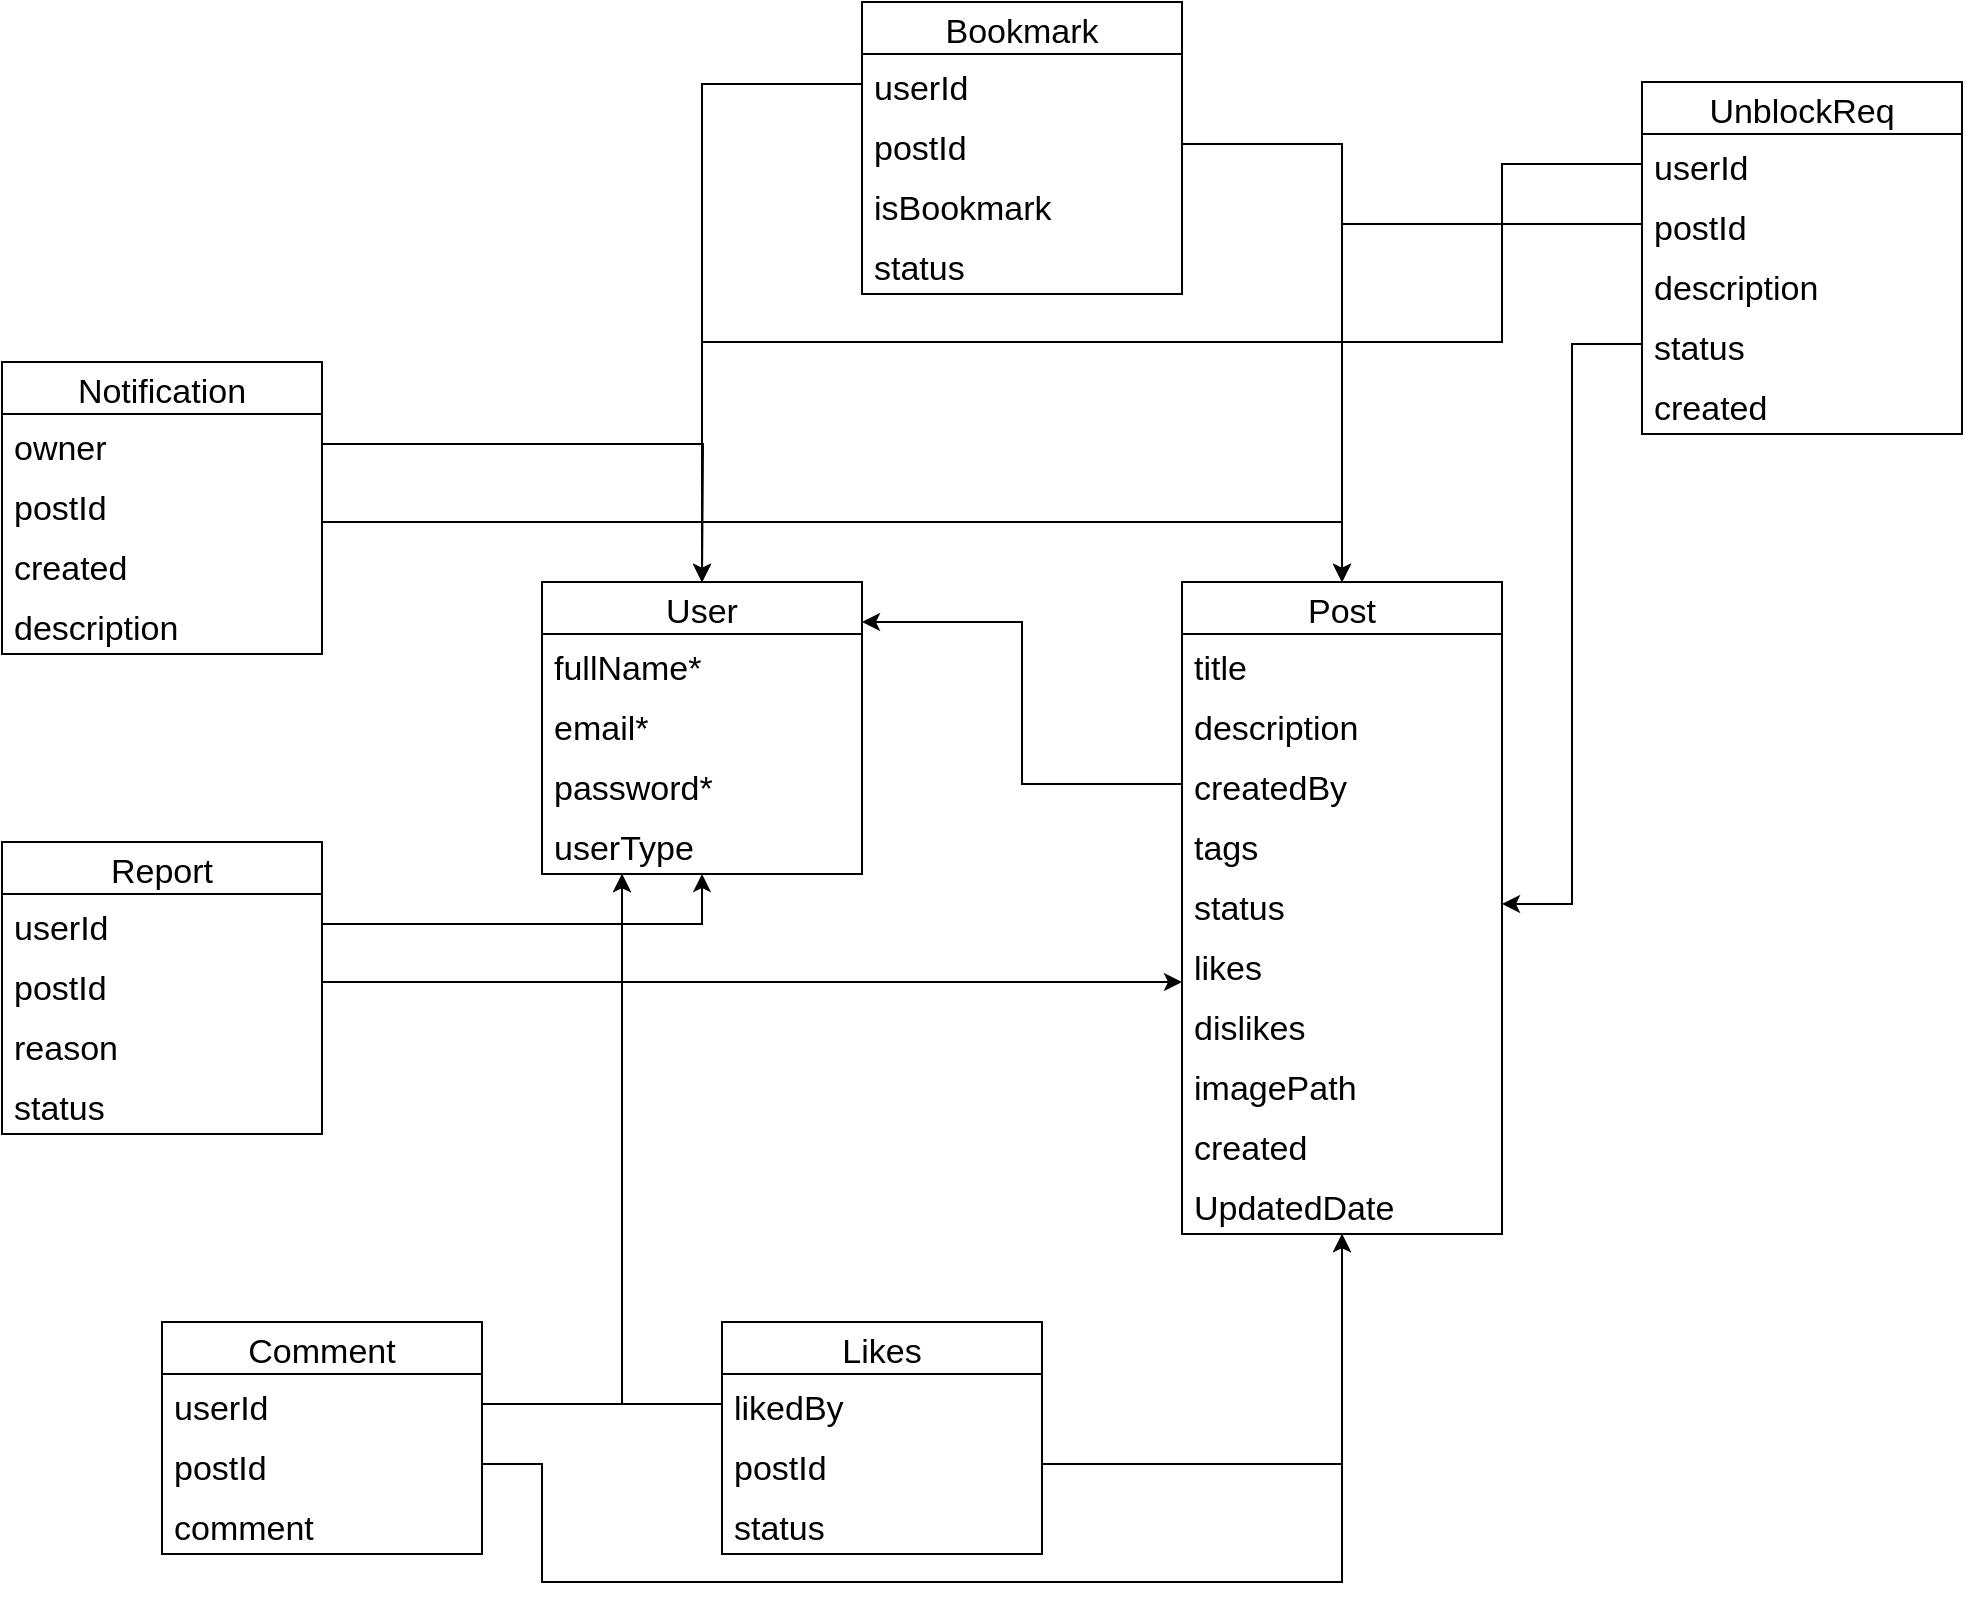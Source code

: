<mxfile version="20.3.7" type="github"><diagram id="52s8AN84R0uUSBEwDvfP" name="Page-1"><mxGraphModel dx="2668" dy="1995" grid="1" gridSize="10" guides="1" tooltips="1" connect="1" arrows="1" fold="1" page="1" pageScale="1" pageWidth="850" pageHeight="1100" math="0" shadow="0"><root><mxCell id="0"/><mxCell id="1" parent="0"/><mxCell id="osfPduRMmcE8akDcgnBF-1" value="User" style="swimlane;fontStyle=0;childLayout=stackLayout;horizontal=1;startSize=26;horizontalStack=0;resizeParent=1;resizeParentMax=0;resizeLast=0;collapsible=1;marginBottom=0;align=center;fontSize=17;strokeWidth=1;" vertex="1" parent="1"><mxGeometry x="-192" y="-122" width="160" height="146" as="geometry"/></mxCell><mxCell id="osfPduRMmcE8akDcgnBF-2" value="fullName*" style="text;strokeColor=none;fillColor=none;spacingLeft=4;spacingRight=4;overflow=hidden;rotatable=0;points=[[0,0.5],[1,0.5]];portConstraint=eastwest;fontSize=17;strokeWidth=1;" vertex="1" parent="osfPduRMmcE8akDcgnBF-1"><mxGeometry y="26" width="160" height="30" as="geometry"/></mxCell><mxCell id="osfPduRMmcE8akDcgnBF-3" value="email*" style="text;strokeColor=none;fillColor=none;spacingLeft=4;spacingRight=4;overflow=hidden;rotatable=0;points=[[0,0.5],[1,0.5]];portConstraint=eastwest;fontSize=17;strokeWidth=1;" vertex="1" parent="osfPduRMmcE8akDcgnBF-1"><mxGeometry y="56" width="160" height="30" as="geometry"/></mxCell><mxCell id="osfPduRMmcE8akDcgnBF-4" value="password*" style="text;strokeColor=none;fillColor=none;spacingLeft=4;spacingRight=4;overflow=hidden;rotatable=0;points=[[0,0.5],[1,0.5]];portConstraint=eastwest;fontSize=17;strokeWidth=1;" vertex="1" parent="osfPduRMmcE8akDcgnBF-1"><mxGeometry y="86" width="160" height="30" as="geometry"/></mxCell><mxCell id="osfPduRMmcE8akDcgnBF-6" value="userType" style="text;strokeColor=none;fillColor=none;spacingLeft=4;spacingRight=4;overflow=hidden;rotatable=0;points=[[0,0.5],[1,0.5]];portConstraint=eastwest;fontSize=17;strokeWidth=1;" vertex="1" parent="osfPduRMmcE8akDcgnBF-1"><mxGeometry y="116" width="160" height="30" as="geometry"/></mxCell><mxCell id="osfPduRMmcE8akDcgnBF-7" value="Post" style="swimlane;fontStyle=0;childLayout=stackLayout;horizontal=1;startSize=26;horizontalStack=0;resizeParent=1;resizeParentMax=0;resizeLast=0;collapsible=1;marginBottom=0;align=center;fontSize=17;strokeWidth=1;labelBackgroundColor=none;" vertex="1" parent="1"><mxGeometry x="128" y="-122" width="160" height="326" as="geometry"/></mxCell><mxCell id="osfPduRMmcE8akDcgnBF-8" value="title" style="text;strokeColor=none;fillColor=none;spacingLeft=4;spacingRight=4;overflow=hidden;rotatable=0;points=[[0,0.5],[1,0.5]];portConstraint=eastwest;fontSize=17;strokeWidth=1;" vertex="1" parent="osfPduRMmcE8akDcgnBF-7"><mxGeometry y="26" width="160" height="30" as="geometry"/></mxCell><mxCell id="osfPduRMmcE8akDcgnBF-9" value="description" style="text;strokeColor=none;fillColor=none;spacingLeft=4;spacingRight=4;overflow=hidden;rotatable=0;points=[[0,0.5],[1,0.5]];portConstraint=eastwest;fontSize=17;strokeWidth=1;" vertex="1" parent="osfPduRMmcE8akDcgnBF-7"><mxGeometry y="56" width="160" height="30" as="geometry"/></mxCell><mxCell id="GVP5ECuz18ix5Qx2PCHj-8" value="createdBy" style="text;strokeColor=none;fillColor=none;spacingLeft=4;spacingRight=4;overflow=hidden;rotatable=0;points=[[0,0.5],[1,0.5]];portConstraint=eastwest;fontSize=17;strokeWidth=1;" vertex="1" parent="osfPduRMmcE8akDcgnBF-7"><mxGeometry y="86" width="160" height="30" as="geometry"/></mxCell><mxCell id="osfPduRMmcE8akDcgnBF-11" value="tags" style="text;strokeColor=none;fillColor=none;spacingLeft=4;spacingRight=4;overflow=hidden;rotatable=0;points=[[0,0.5],[1,0.5]];portConstraint=eastwest;fontSize=17;strokeWidth=1;" vertex="1" parent="osfPduRMmcE8akDcgnBF-7"><mxGeometry y="116" width="160" height="30" as="geometry"/></mxCell><mxCell id="osfPduRMmcE8akDcgnBF-12" value="status" style="text;strokeColor=none;fillColor=none;spacingLeft=4;spacingRight=4;overflow=hidden;rotatable=0;points=[[0,0.5],[1,0.5]];portConstraint=eastwest;fontSize=17;strokeWidth=1;" vertex="1" parent="osfPduRMmcE8akDcgnBF-7"><mxGeometry y="146" width="160" height="30" as="geometry"/></mxCell><mxCell id="osfPduRMmcE8akDcgnBF-13" value="likes" style="text;strokeColor=none;fillColor=none;spacingLeft=4;spacingRight=4;overflow=hidden;rotatable=0;points=[[0,0.5],[1,0.5]];portConstraint=eastwest;fontSize=17;strokeWidth=1;" vertex="1" parent="osfPduRMmcE8akDcgnBF-7"><mxGeometry y="176" width="160" height="30" as="geometry"/></mxCell><mxCell id="osfPduRMmcE8akDcgnBF-14" value="dislikes" style="text;strokeColor=none;fillColor=none;spacingLeft=4;spacingRight=4;overflow=hidden;rotatable=0;points=[[0,0.5],[1,0.5]];portConstraint=eastwest;fontSize=17;strokeWidth=1;" vertex="1" parent="osfPduRMmcE8akDcgnBF-7"><mxGeometry y="206" width="160" height="30" as="geometry"/></mxCell><mxCell id="osfPduRMmcE8akDcgnBF-15" value="imagePath" style="text;strokeColor=none;fillColor=none;spacingLeft=4;spacingRight=4;overflow=hidden;rotatable=0;points=[[0,0.5],[1,0.5]];portConstraint=eastwest;fontSize=17;strokeWidth=1;" vertex="1" parent="osfPduRMmcE8akDcgnBF-7"><mxGeometry y="236" width="160" height="30" as="geometry"/></mxCell><mxCell id="osfPduRMmcE8akDcgnBF-18" value="created" style="text;strokeColor=none;fillColor=none;spacingLeft=4;spacingRight=4;overflow=hidden;rotatable=0;points=[[0,0.5],[1,0.5]];portConstraint=eastwest;fontSize=17;strokeWidth=1;" vertex="1" parent="osfPduRMmcE8akDcgnBF-7"><mxGeometry y="266" width="160" height="30" as="geometry"/></mxCell><mxCell id="osfPduRMmcE8akDcgnBF-17" value="UpdatedDate" style="text;strokeColor=none;fillColor=none;spacingLeft=4;spacingRight=4;overflow=hidden;rotatable=0;points=[[0,0.5],[1,0.5]];portConstraint=eastwest;fontSize=17;strokeWidth=1;" vertex="1" parent="osfPduRMmcE8akDcgnBF-7"><mxGeometry y="296" width="160" height="30" as="geometry"/></mxCell><mxCell id="osfPduRMmcE8akDcgnBF-20" value="Likes" style="swimlane;fontStyle=0;childLayout=stackLayout;horizontal=1;startSize=26;horizontalStack=0;resizeParent=1;resizeParentMax=0;resizeLast=0;collapsible=1;marginBottom=0;align=center;fontSize=17;strokeWidth=1;" vertex="1" parent="1"><mxGeometry x="-102" y="248" width="160" height="116" as="geometry"/></mxCell><mxCell id="osfPduRMmcE8akDcgnBF-21" value="likedBy" style="text;strokeColor=none;fillColor=none;spacingLeft=4;spacingRight=4;overflow=hidden;rotatable=0;points=[[0,0.5],[1,0.5]];portConstraint=eastwest;fontSize=17;strokeWidth=1;" vertex="1" parent="osfPduRMmcE8akDcgnBF-20"><mxGeometry y="26" width="160" height="30" as="geometry"/></mxCell><mxCell id="osfPduRMmcE8akDcgnBF-22" value="postId" style="text;strokeColor=none;fillColor=none;spacingLeft=4;spacingRight=4;overflow=hidden;rotatable=0;points=[[0,0.5],[1,0.5]];portConstraint=eastwest;fontSize=17;strokeWidth=1;" vertex="1" parent="osfPduRMmcE8akDcgnBF-20"><mxGeometry y="56" width="160" height="30" as="geometry"/></mxCell><mxCell id="osfPduRMmcE8akDcgnBF-23" value="status" style="text;strokeColor=none;fillColor=none;spacingLeft=4;spacingRight=4;overflow=hidden;rotatable=0;points=[[0,0.5],[1,0.5]];portConstraint=eastwest;fontSize=17;strokeWidth=1;" vertex="1" parent="osfPduRMmcE8akDcgnBF-20"><mxGeometry y="86" width="160" height="30" as="geometry"/></mxCell><mxCell id="GVP5ECuz18ix5Qx2PCHj-1" value="Comment" style="swimlane;fontStyle=0;childLayout=stackLayout;horizontal=1;startSize=26;horizontalStack=0;resizeParent=1;resizeParentMax=0;resizeLast=0;collapsible=1;marginBottom=0;align=center;fontSize=17;strokeWidth=1;" vertex="1" parent="1"><mxGeometry x="-382" y="248" width="160" height="116" as="geometry"/></mxCell><mxCell id="GVP5ECuz18ix5Qx2PCHj-2" value="userId" style="text;strokeColor=none;fillColor=none;spacingLeft=4;spacingRight=4;overflow=hidden;rotatable=0;points=[[0,0.5],[1,0.5]];portConstraint=eastwest;fontSize=17;strokeWidth=1;" vertex="1" parent="GVP5ECuz18ix5Qx2PCHj-1"><mxGeometry y="26" width="160" height="30" as="geometry"/></mxCell><mxCell id="GVP5ECuz18ix5Qx2PCHj-3" value="postId" style="text;strokeColor=none;fillColor=none;spacingLeft=4;spacingRight=4;overflow=hidden;rotatable=0;points=[[0,0.5],[1,0.5]];portConstraint=eastwest;fontSize=17;strokeWidth=1;" vertex="1" parent="GVP5ECuz18ix5Qx2PCHj-1"><mxGeometry y="56" width="160" height="30" as="geometry"/></mxCell><mxCell id="GVP5ECuz18ix5Qx2PCHj-4" value="comment" style="text;strokeColor=none;fillColor=none;spacingLeft=4;spacingRight=4;overflow=hidden;rotatable=0;points=[[0,0.5],[1,0.5]];portConstraint=eastwest;fontSize=17;strokeWidth=1;" vertex="1" parent="GVP5ECuz18ix5Qx2PCHj-1"><mxGeometry y="86" width="160" height="30" as="geometry"/></mxCell><mxCell id="GVP5ECuz18ix5Qx2PCHj-10" style="edgeStyle=orthogonalEdgeStyle;rounded=0;orthogonalLoop=1;jettySize=auto;html=1;exitX=0;exitY=0.5;exitDx=0;exitDy=0;entryX=1;entryY=0.137;entryDx=0;entryDy=0;entryPerimeter=0;strokeWidth=1;fontSize=17;" edge="1" parent="1" source="GVP5ECuz18ix5Qx2PCHj-8" target="osfPduRMmcE8akDcgnBF-1"><mxGeometry relative="1" as="geometry"/></mxCell><mxCell id="GVP5ECuz18ix5Qx2PCHj-11" style="edgeStyle=orthogonalEdgeStyle;rounded=0;orthogonalLoop=1;jettySize=auto;html=1;exitX=1;exitY=0.5;exitDx=0;exitDy=0;strokeWidth=1;fontSize=17;" edge="1" parent="1" source="GVP5ECuz18ix5Qx2PCHj-2" target="osfPduRMmcE8akDcgnBF-1"><mxGeometry relative="1" as="geometry"><Array as="points"><mxPoint x="-152" y="289"/></Array></mxGeometry></mxCell><mxCell id="GVP5ECuz18ix5Qx2PCHj-12" style="edgeStyle=orthogonalEdgeStyle;rounded=0;orthogonalLoop=1;jettySize=auto;html=1;exitX=1;exitY=0.5;exitDx=0;exitDy=0;strokeWidth=1;fontSize=17;" edge="1" parent="1" source="GVP5ECuz18ix5Qx2PCHj-3" target="osfPduRMmcE8akDcgnBF-7"><mxGeometry relative="1" as="geometry"><Array as="points"><mxPoint x="-192" y="319"/><mxPoint x="-192" y="378"/><mxPoint x="208" y="378"/></Array></mxGeometry></mxCell><mxCell id="GVP5ECuz18ix5Qx2PCHj-13" style="edgeStyle=orthogonalEdgeStyle;rounded=0;orthogonalLoop=1;jettySize=auto;html=1;strokeWidth=1;fontSize=17;" edge="1" parent="1" source="osfPduRMmcE8akDcgnBF-21" target="osfPduRMmcE8akDcgnBF-1"><mxGeometry relative="1" as="geometry"><Array as="points"><mxPoint x="-152" y="289"/></Array></mxGeometry></mxCell><mxCell id="GVP5ECuz18ix5Qx2PCHj-14" style="edgeStyle=orthogonalEdgeStyle;rounded=0;orthogonalLoop=1;jettySize=auto;html=1;exitX=1;exitY=0.5;exitDx=0;exitDy=0;strokeWidth=1;fontSize=17;" edge="1" parent="1" source="osfPduRMmcE8akDcgnBF-22" target="osfPduRMmcE8akDcgnBF-7"><mxGeometry relative="1" as="geometry"/></mxCell><mxCell id="GVP5ECuz18ix5Qx2PCHj-15" value="Bookmark" style="swimlane;fontStyle=0;childLayout=stackLayout;horizontal=1;startSize=26;horizontalStack=0;resizeParent=1;resizeParentMax=0;resizeLast=0;collapsible=1;marginBottom=0;align=center;fontSize=17;strokeWidth=1;" vertex="1" parent="1"><mxGeometry x="-32" y="-412" width="160" height="146" as="geometry"/></mxCell><mxCell id="GVP5ECuz18ix5Qx2PCHj-16" value="userId" style="text;strokeColor=none;fillColor=none;spacingLeft=4;spacingRight=4;overflow=hidden;rotatable=0;points=[[0,0.5],[1,0.5]];portConstraint=eastwest;fontSize=17;strokeWidth=1;" vertex="1" parent="GVP5ECuz18ix5Qx2PCHj-15"><mxGeometry y="26" width="160" height="30" as="geometry"/></mxCell><mxCell id="GVP5ECuz18ix5Qx2PCHj-17" value="postId" style="text;strokeColor=none;fillColor=none;spacingLeft=4;spacingRight=4;overflow=hidden;rotatable=0;points=[[0,0.5],[1,0.5]];portConstraint=eastwest;fontSize=17;strokeWidth=1;" vertex="1" parent="GVP5ECuz18ix5Qx2PCHj-15"><mxGeometry y="56" width="160" height="30" as="geometry"/></mxCell><mxCell id="GVP5ECuz18ix5Qx2PCHj-18" value="isBookmark" style="text;strokeColor=none;fillColor=none;spacingLeft=4;spacingRight=4;overflow=hidden;rotatable=0;points=[[0,0.5],[1,0.5]];portConstraint=eastwest;fontSize=17;strokeWidth=1;" vertex="1" parent="GVP5ECuz18ix5Qx2PCHj-15"><mxGeometry y="86" width="160" height="30" as="geometry"/></mxCell><mxCell id="GVP5ECuz18ix5Qx2PCHj-19" value="status" style="text;strokeColor=none;fillColor=none;spacingLeft=4;spacingRight=4;overflow=hidden;rotatable=0;points=[[0,0.5],[1,0.5]];portConstraint=eastwest;fontSize=17;strokeWidth=1;" vertex="1" parent="GVP5ECuz18ix5Qx2PCHj-15"><mxGeometry y="116" width="160" height="30" as="geometry"/></mxCell><mxCell id="GVP5ECuz18ix5Qx2PCHj-20" style="edgeStyle=orthogonalEdgeStyle;rounded=0;orthogonalLoop=1;jettySize=auto;html=1;exitX=1;exitY=0.5;exitDx=0;exitDy=0;strokeWidth=1;fontSize=17;" edge="1" parent="1" source="GVP5ECuz18ix5Qx2PCHj-17" target="osfPduRMmcE8akDcgnBF-7"><mxGeometry relative="1" as="geometry"/></mxCell><mxCell id="GVP5ECuz18ix5Qx2PCHj-21" style="edgeStyle=orthogonalEdgeStyle;rounded=0;orthogonalLoop=1;jettySize=auto;html=1;exitX=0;exitY=0.5;exitDx=0;exitDy=0;strokeWidth=1;fontSize=17;" edge="1" parent="1" source="GVP5ECuz18ix5Qx2PCHj-16" target="osfPduRMmcE8akDcgnBF-1"><mxGeometry relative="1" as="geometry"/></mxCell><mxCell id="GVP5ECuz18ix5Qx2PCHj-29" value="Notification" style="swimlane;fontStyle=0;childLayout=stackLayout;horizontal=1;startSize=26;horizontalStack=0;resizeParent=1;resizeParentMax=0;resizeLast=0;collapsible=1;marginBottom=0;align=center;fontSize=17;strokeWidth=1;" vertex="1" parent="1"><mxGeometry x="-462" y="-232" width="160" height="146" as="geometry"/></mxCell><mxCell id="GVP5ECuz18ix5Qx2PCHj-30" value="owner            " style="text;strokeColor=none;fillColor=none;spacingLeft=4;spacingRight=4;overflow=hidden;rotatable=0;points=[[0,0.5],[1,0.5]];portConstraint=eastwest;fontSize=17;strokeWidth=1;" vertex="1" parent="GVP5ECuz18ix5Qx2PCHj-29"><mxGeometry y="26" width="160" height="30" as="geometry"/></mxCell><mxCell id="GVP5ECuz18ix5Qx2PCHj-31" value="postId" style="text;strokeColor=none;fillColor=none;spacingLeft=4;spacingRight=4;overflow=hidden;rotatable=0;points=[[0,0.5],[1,0.5]];portConstraint=eastwest;fontSize=17;strokeWidth=1;" vertex="1" parent="GVP5ECuz18ix5Qx2PCHj-29"><mxGeometry y="56" width="160" height="30" as="geometry"/></mxCell><mxCell id="GVP5ECuz18ix5Qx2PCHj-32" value="created" style="text;strokeColor=none;fillColor=none;spacingLeft=4;spacingRight=4;overflow=hidden;rotatable=0;points=[[0,0.5],[1,0.5]];portConstraint=eastwest;fontSize=17;strokeWidth=1;" vertex="1" parent="GVP5ECuz18ix5Qx2PCHj-29"><mxGeometry y="86" width="160" height="30" as="geometry"/></mxCell><mxCell id="GVP5ECuz18ix5Qx2PCHj-33" value="description" style="text;strokeColor=none;fillColor=none;spacingLeft=4;spacingRight=4;overflow=hidden;rotatable=0;points=[[0,0.5],[1,0.5]];portConstraint=eastwest;fontSize=17;strokeWidth=1;" vertex="1" parent="GVP5ECuz18ix5Qx2PCHj-29"><mxGeometry y="116" width="160" height="30" as="geometry"/></mxCell><mxCell id="GVP5ECuz18ix5Qx2PCHj-35" style="edgeStyle=orthogonalEdgeStyle;rounded=0;orthogonalLoop=1;jettySize=auto;html=1;exitX=1;exitY=0.5;exitDx=0;exitDy=0;entryX=0.5;entryY=0;entryDx=0;entryDy=0;strokeWidth=1;fontSize=17;" edge="1" parent="1" source="GVP5ECuz18ix5Qx2PCHj-31" target="osfPduRMmcE8akDcgnBF-7"><mxGeometry relative="1" as="geometry"><Array as="points"><mxPoint x="-302" y="-152"/><mxPoint x="208" y="-152"/></Array></mxGeometry></mxCell><mxCell id="GVP5ECuz18ix5Qx2PCHj-36" style="edgeStyle=orthogonalEdgeStyle;rounded=0;orthogonalLoop=1;jettySize=auto;html=1;exitX=1;exitY=0.5;exitDx=0;exitDy=0;strokeWidth=1;fontSize=17;" edge="1" parent="1" source="GVP5ECuz18ix5Qx2PCHj-30"><mxGeometry relative="1" as="geometry"><mxPoint x="-112" y="-122" as="targetPoint"/></mxGeometry></mxCell><mxCell id="GVP5ECuz18ix5Qx2PCHj-37" value="UnblockReq" style="swimlane;fontStyle=0;childLayout=stackLayout;horizontal=1;startSize=26;horizontalStack=0;resizeParent=1;resizeParentMax=0;resizeLast=0;collapsible=1;marginBottom=0;align=center;fontSize=17;strokeWidth=1;" vertex="1" parent="1"><mxGeometry x="358" y="-372" width="160" height="176" as="geometry"/></mxCell><mxCell id="GVP5ECuz18ix5Qx2PCHj-38" value="userId" style="text;strokeColor=none;fillColor=none;spacingLeft=4;spacingRight=4;overflow=hidden;rotatable=0;points=[[0,0.5],[1,0.5]];portConstraint=eastwest;fontSize=17;strokeWidth=1;" vertex="1" parent="GVP5ECuz18ix5Qx2PCHj-37"><mxGeometry y="26" width="160" height="30" as="geometry"/></mxCell><mxCell id="GVP5ECuz18ix5Qx2PCHj-39" value="postId" style="text;strokeColor=none;fillColor=none;spacingLeft=4;spacingRight=4;overflow=hidden;rotatable=0;points=[[0,0.5],[1,0.5]];portConstraint=eastwest;fontSize=17;strokeWidth=1;" vertex="1" parent="GVP5ECuz18ix5Qx2PCHj-37"><mxGeometry y="56" width="160" height="30" as="geometry"/></mxCell><mxCell id="GVP5ECuz18ix5Qx2PCHj-40" value="description" style="text;strokeColor=none;fillColor=none;spacingLeft=4;spacingRight=4;overflow=hidden;rotatable=0;points=[[0,0.5],[1,0.5]];portConstraint=eastwest;fontSize=17;strokeWidth=1;" vertex="1" parent="GVP5ECuz18ix5Qx2PCHj-37"><mxGeometry y="86" width="160" height="30" as="geometry"/></mxCell><mxCell id="GVP5ECuz18ix5Qx2PCHj-41" value="status" style="text;strokeColor=none;fillColor=none;spacingLeft=4;spacingRight=4;overflow=hidden;rotatable=0;points=[[0,0.5],[1,0.5]];portConstraint=eastwest;fontSize=17;strokeWidth=1;" vertex="1" parent="GVP5ECuz18ix5Qx2PCHj-37"><mxGeometry y="116" width="160" height="30" as="geometry"/></mxCell><mxCell id="GVP5ECuz18ix5Qx2PCHj-42" value="created" style="text;strokeColor=none;fillColor=none;spacingLeft=4;spacingRight=4;overflow=hidden;rotatable=0;points=[[0,0.5],[1,0.5]];portConstraint=eastwest;fontSize=17;strokeWidth=1;" vertex="1" parent="GVP5ECuz18ix5Qx2PCHj-37"><mxGeometry y="146" width="160" height="30" as="geometry"/></mxCell><mxCell id="GVP5ECuz18ix5Qx2PCHj-43" style="edgeStyle=orthogonalEdgeStyle;rounded=0;orthogonalLoop=1;jettySize=auto;html=1;exitX=0;exitY=0.5;exitDx=0;exitDy=0;entryX=0.5;entryY=0;entryDx=0;entryDy=0;strokeWidth=1;fontSize=17;" edge="1" parent="1" source="GVP5ECuz18ix5Qx2PCHj-38" target="osfPduRMmcE8akDcgnBF-1"><mxGeometry relative="1" as="geometry"><Array as="points"><mxPoint x="288" y="-331"/><mxPoint x="288" y="-242"/><mxPoint x="-112" y="-242"/></Array></mxGeometry></mxCell><mxCell id="GVP5ECuz18ix5Qx2PCHj-44" style="edgeStyle=orthogonalEdgeStyle;rounded=0;orthogonalLoop=1;jettySize=auto;html=1;exitX=0;exitY=0.5;exitDx=0;exitDy=0;strokeWidth=1;fontSize=17;" edge="1" parent="1" source="GVP5ECuz18ix5Qx2PCHj-39" target="osfPduRMmcE8akDcgnBF-7"><mxGeometry relative="1" as="geometry"/></mxCell><mxCell id="GVP5ECuz18ix5Qx2PCHj-45" style="edgeStyle=orthogonalEdgeStyle;rounded=0;orthogonalLoop=1;jettySize=auto;html=1;exitX=0;exitY=0.5;exitDx=0;exitDy=0;entryX=1;entryY=0.5;entryDx=0;entryDy=0;strokeWidth=1;fontSize=17;" edge="1" parent="1" source="GVP5ECuz18ix5Qx2PCHj-41" target="osfPduRMmcE8akDcgnBF-12"><mxGeometry relative="1" as="geometry"/></mxCell><mxCell id="GVP5ECuz18ix5Qx2PCHj-46" value="Report" style="swimlane;fontStyle=0;childLayout=stackLayout;horizontal=1;startSize=26;horizontalStack=0;resizeParent=1;resizeParentMax=0;resizeLast=0;collapsible=1;marginBottom=0;align=center;fontSize=17;strokeWidth=1;" vertex="1" parent="1"><mxGeometry x="-462" y="8" width="160" height="146" as="geometry"/></mxCell><mxCell id="GVP5ECuz18ix5Qx2PCHj-47" value="userId" style="text;strokeColor=none;fillColor=none;spacingLeft=4;spacingRight=4;overflow=hidden;rotatable=0;points=[[0,0.5],[1,0.5]];portConstraint=eastwest;fontSize=17;strokeWidth=1;" vertex="1" parent="GVP5ECuz18ix5Qx2PCHj-46"><mxGeometry y="26" width="160" height="30" as="geometry"/></mxCell><mxCell id="GVP5ECuz18ix5Qx2PCHj-48" value="postId" style="text;strokeColor=none;fillColor=none;spacingLeft=4;spacingRight=4;overflow=hidden;rotatable=0;points=[[0,0.5],[1,0.5]];portConstraint=eastwest;fontSize=17;strokeWidth=1;" vertex="1" parent="GVP5ECuz18ix5Qx2PCHj-46"><mxGeometry y="56" width="160" height="30" as="geometry"/></mxCell><mxCell id="GVP5ECuz18ix5Qx2PCHj-49" value="reason" style="text;strokeColor=none;fillColor=none;spacingLeft=4;spacingRight=4;overflow=hidden;rotatable=0;points=[[0,0.5],[1,0.5]];portConstraint=eastwest;fontSize=17;strokeWidth=1;" vertex="1" parent="GVP5ECuz18ix5Qx2PCHj-46"><mxGeometry y="86" width="160" height="30" as="geometry"/></mxCell><mxCell id="GVP5ECuz18ix5Qx2PCHj-50" value="status" style="text;strokeColor=none;fillColor=none;spacingLeft=4;spacingRight=4;overflow=hidden;rotatable=0;points=[[0,0.5],[1,0.5]];portConstraint=eastwest;fontSize=17;strokeWidth=1;" vertex="1" parent="GVP5ECuz18ix5Qx2PCHj-46"><mxGeometry y="116" width="160" height="30" as="geometry"/></mxCell><mxCell id="GVP5ECuz18ix5Qx2PCHj-51" style="edgeStyle=orthogonalEdgeStyle;rounded=0;orthogonalLoop=1;jettySize=auto;html=1;exitX=1;exitY=0.5;exitDx=0;exitDy=0;strokeWidth=1;fontSize=17;" edge="1" parent="1" source="GVP5ECuz18ix5Qx2PCHj-47" target="osfPduRMmcE8akDcgnBF-1"><mxGeometry relative="1" as="geometry"/></mxCell><mxCell id="GVP5ECuz18ix5Qx2PCHj-52" style="edgeStyle=orthogonalEdgeStyle;rounded=0;orthogonalLoop=1;jettySize=auto;html=1;exitX=1;exitY=0.5;exitDx=0;exitDy=0;strokeWidth=1;fontSize=17;" edge="1" parent="1" source="GVP5ECuz18ix5Qx2PCHj-48" target="osfPduRMmcE8akDcgnBF-7"><mxGeometry relative="1" as="geometry"><Array as="points"><mxPoint x="28" y="78"/><mxPoint x="28" y="78"/></Array></mxGeometry></mxCell></root></mxGraphModel></diagram></mxfile>